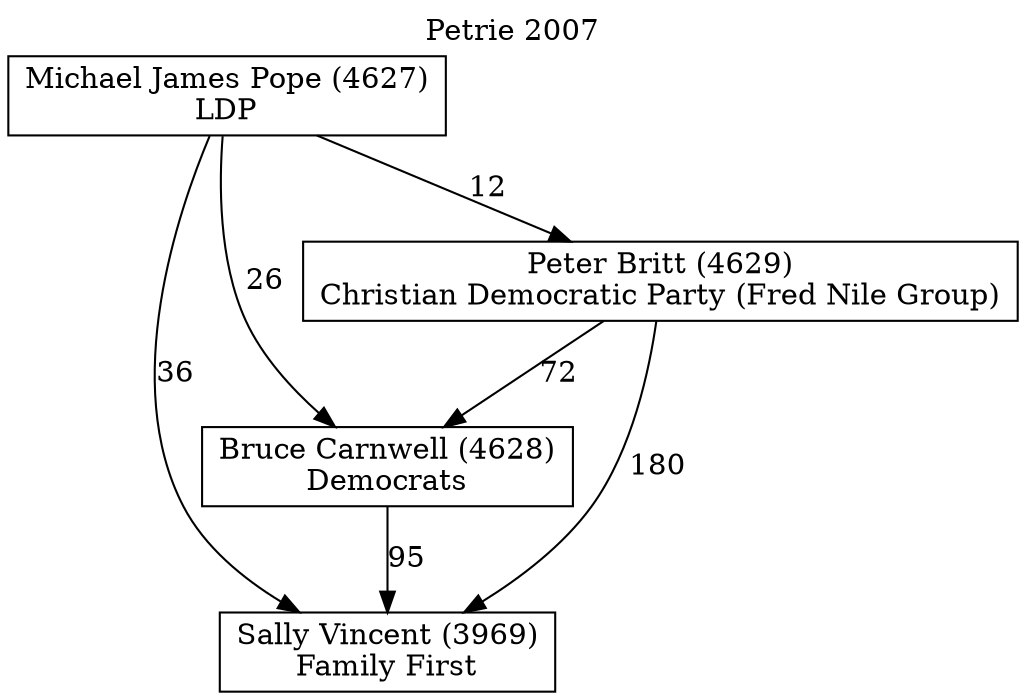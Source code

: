 // House preference flow
digraph "Sally Vincent (3969)_Petrie_2007" {
	graph [label="Petrie 2007" labelloc=t mclimit=10]
	node [shape=box]
	"Sally Vincent (3969)" [label="Sally Vincent (3969)
Family First"]
	"Bruce Carnwell (4628)" [label="Bruce Carnwell (4628)
Democrats"]
	"Peter Britt (4629)" [label="Peter Britt (4629)
Christian Democratic Party (Fred Nile Group)"]
	"Michael James Pope (4627)" [label="Michael James Pope (4627)
LDP"]
	"Bruce Carnwell (4628)" -> "Sally Vincent (3969)" [label=95]
	"Peter Britt (4629)" -> "Bruce Carnwell (4628)" [label=72]
	"Michael James Pope (4627)" -> "Peter Britt (4629)" [label=12]
	"Peter Britt (4629)" -> "Sally Vincent (3969)" [label=180]
	"Michael James Pope (4627)" -> "Sally Vincent (3969)" [label=36]
	"Michael James Pope (4627)" -> "Bruce Carnwell (4628)" [label=26]
}
